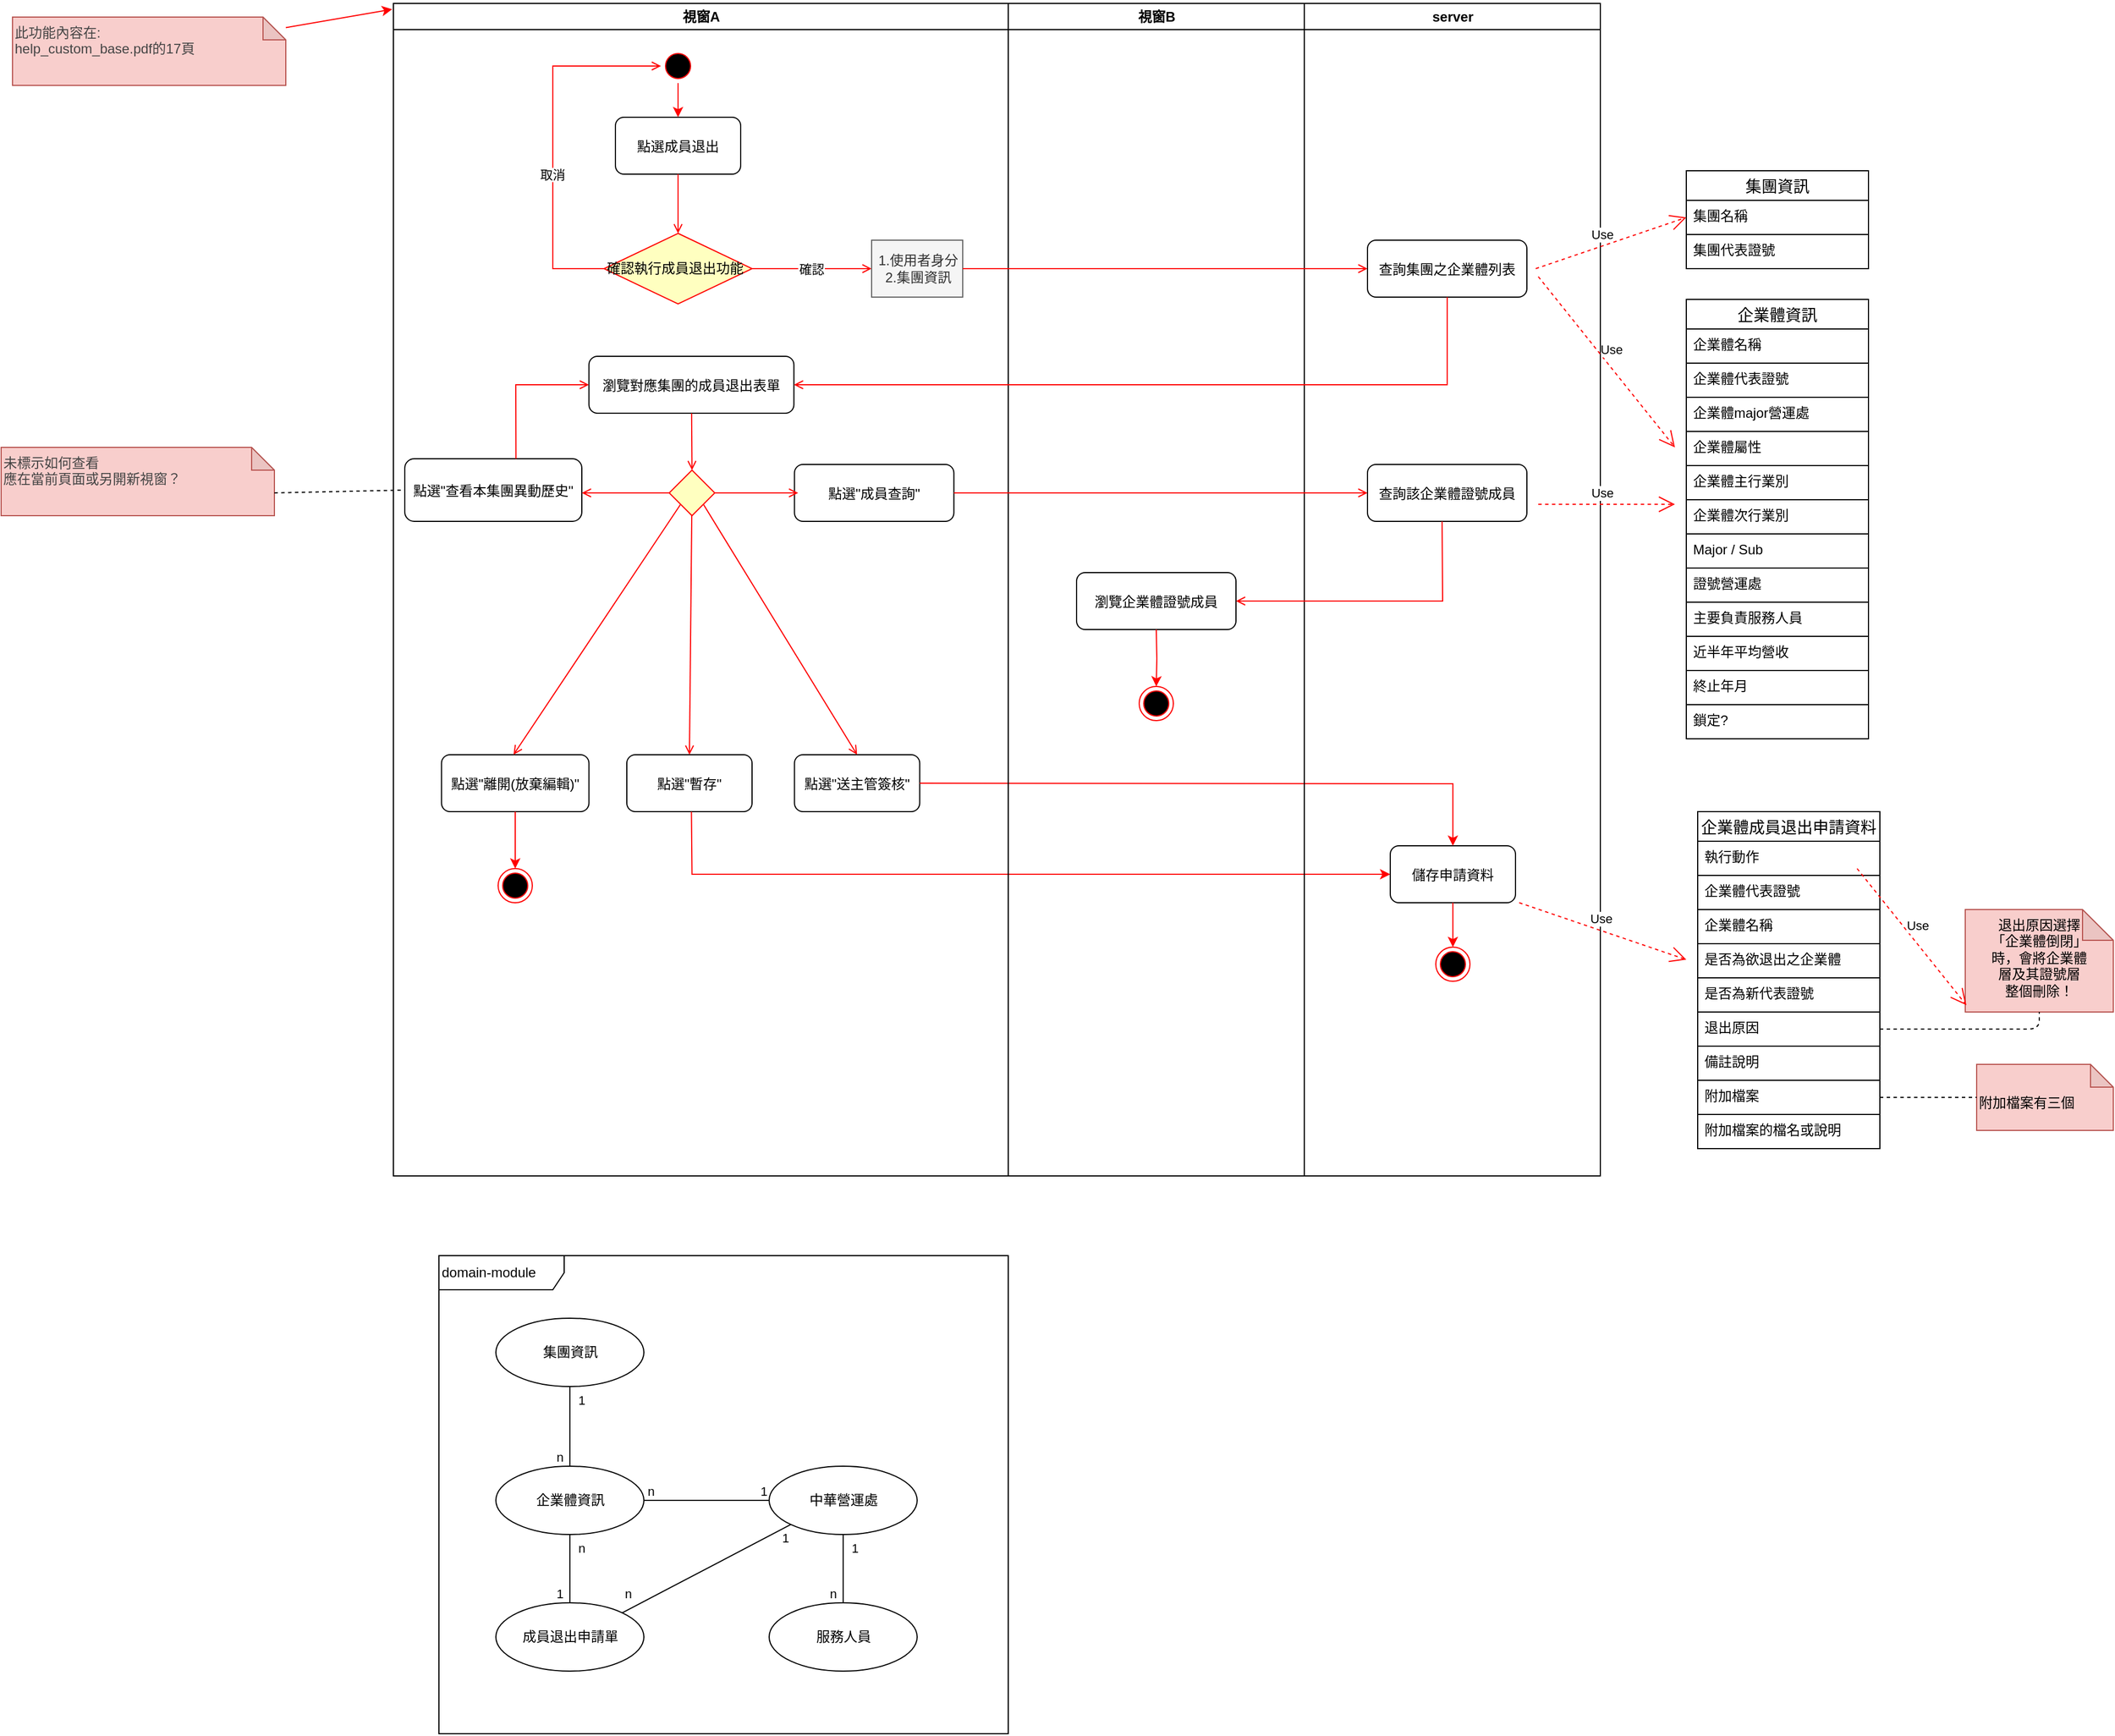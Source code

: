 <mxfile version="14.4.2" type="github">
  <diagram name="企業體合併" id="e7e014a7-5840-1c2e-5031-d8a46d1fe8dd">
    <mxGraphModel dx="1483" dy="703" grid="1" gridSize="10" guides="1" tooltips="1" connect="1" arrows="1" fold="1" page="1" pageScale="1" pageWidth="1169" pageHeight="826" background="#ffffff" math="0" shadow="0">
      <root>
        <mxCell id="0" />
        <mxCell id="1" parent="0" />
        <mxCell id="al9OcXqiklJtlpv-rNFx-41" value="視窗A" style="swimlane;whiteSpace=wrap" vertex="1" parent="1">
          <mxGeometry x="554.5" y="180" width="540" height="1030" as="geometry" />
        </mxCell>
        <mxCell id="al9OcXqiklJtlpv-rNFx-42" value="" style="ellipse;shape=startState;fillColor=#000000;strokeColor=#ff0000;" vertex="1" parent="al9OcXqiklJtlpv-rNFx-41">
          <mxGeometry x="235" y="40" width="30" height="30" as="geometry" />
        </mxCell>
        <mxCell id="al9OcXqiklJtlpv-rNFx-43" value="點選成員退出" style="rounded=1;" vertex="1" parent="al9OcXqiklJtlpv-rNFx-41">
          <mxGeometry x="195" y="100" width="110" height="50" as="geometry" />
        </mxCell>
        <mxCell id="al9OcXqiklJtlpv-rNFx-45" value="" style="endArrow=open;strokeColor=#FF0000;endFill=1;rounded=0;entryX=0.5;entryY=0;entryDx=0;entryDy=0;" edge="1" parent="al9OcXqiklJtlpv-rNFx-41" source="al9OcXqiklJtlpv-rNFx-43" target="al9OcXqiklJtlpv-rNFx-230">
          <mxGeometry relative="1" as="geometry">
            <mxPoint x="220" y="208" as="targetPoint" />
            <Array as="points" />
          </mxGeometry>
        </mxCell>
        <mxCell id="al9OcXqiklJtlpv-rNFx-50" style="edgeStyle=none;rounded=0;orthogonalLoop=1;jettySize=auto;html=1;exitX=0.5;exitY=1;exitDx=0;exitDy=0;entryX=0.5;entryY=0;entryDx=0;entryDy=0;endArrow=classic;endFill=1;strokeColor=#FF0000;" edge="1" parent="al9OcXqiklJtlpv-rNFx-41" source="al9OcXqiklJtlpv-rNFx-42" target="al9OcXqiklJtlpv-rNFx-43">
          <mxGeometry relative="1" as="geometry">
            <mxPoint x="250" y="172" as="sourcePoint" />
          </mxGeometry>
        </mxCell>
        <mxCell id="al9OcXqiklJtlpv-rNFx-161" value="" style="rhombus;whiteSpace=wrap;html=1;fillColor=#ffffc0;strokeColor=#ff0000;rounded=0;align=left;" vertex="1" parent="al9OcXqiklJtlpv-rNFx-41">
          <mxGeometry x="242.25" y="410" width="40" height="40" as="geometry" />
        </mxCell>
        <mxCell id="al9OcXqiklJtlpv-rNFx-164" value="點選&quot;查看本集團異動歷史&quot;" style="rounded=1;" vertex="1" parent="al9OcXqiklJtlpv-rNFx-41">
          <mxGeometry x="10" y="400" width="155.5" height="55" as="geometry" />
        </mxCell>
        <mxCell id="al9OcXqiklJtlpv-rNFx-165" value="確認" style="endArrow=open;strokeColor=#FF0000;endFill=1;rounded=0;exitX=1;exitY=0.5;exitDx=0;exitDy=0;" edge="1" parent="al9OcXqiklJtlpv-rNFx-41" source="al9OcXqiklJtlpv-rNFx-230">
          <mxGeometry relative="1" as="geometry">
            <mxPoint x="320" y="233" as="sourcePoint" />
            <mxPoint x="420" y="233" as="targetPoint" />
            <Array as="points" />
          </mxGeometry>
        </mxCell>
        <mxCell id="al9OcXqiklJtlpv-rNFx-166" value="1.使用者身分&lt;br&gt;2.集團資訊" style="html=1;rounded=0;align=center;fillColor=#f5f5f5;strokeColor=#666666;fontColor=#333333;" vertex="1" parent="al9OcXqiklJtlpv-rNFx-41">
          <mxGeometry x="420" y="208" width="80" height="50" as="geometry" />
        </mxCell>
        <mxCell id="al9OcXqiklJtlpv-rNFx-170" value="瀏覽對應集團的成員退出表單" style="rounded=1;" vertex="1" parent="al9OcXqiklJtlpv-rNFx-41">
          <mxGeometry x="171.75" y="310" width="180" height="50" as="geometry" />
        </mxCell>
        <mxCell id="al9OcXqiklJtlpv-rNFx-173" value="" style="endArrow=open;strokeColor=#FF0000;endFill=1;rounded=0;entryX=0.5;entryY=0;entryDx=0;entryDy=0;" edge="1" parent="al9OcXqiklJtlpv-rNFx-41" source="al9OcXqiklJtlpv-rNFx-170" target="al9OcXqiklJtlpv-rNFx-161">
          <mxGeometry relative="1" as="geometry">
            <mxPoint x="270.5" y="350" as="sourcePoint" />
            <mxPoint x="350" y="360" as="targetPoint" />
            <Array as="points" />
          </mxGeometry>
        </mxCell>
        <mxCell id="al9OcXqiklJtlpv-rNFx-187" value="" style="endArrow=open;strokeColor=#FF0000;endFill=1;rounded=0;exitX=0;exitY=0.5;exitDx=0;exitDy=0;" edge="1" parent="al9OcXqiklJtlpv-rNFx-41" source="al9OcXqiklJtlpv-rNFx-161">
          <mxGeometry relative="1" as="geometry">
            <mxPoint x="290" y="520" as="sourcePoint" />
            <mxPoint x="165.5" y="430" as="targetPoint" />
            <Array as="points" />
          </mxGeometry>
        </mxCell>
        <mxCell id="al9OcXqiklJtlpv-rNFx-190" value="" style="endArrow=open;strokeColor=#FF0000;endFill=1;rounded=0;exitX=0.628;exitY=0;exitDx=0;exitDy=0;entryX=0;entryY=0.5;entryDx=0;entryDy=0;exitPerimeter=0;" edge="1" parent="al9OcXqiklJtlpv-rNFx-41" source="al9OcXqiklJtlpv-rNFx-164" target="al9OcXqiklJtlpv-rNFx-170">
          <mxGeometry relative="1" as="geometry">
            <mxPoint x="80" y="530" as="sourcePoint" />
            <mxPoint x="90" y="310" as="targetPoint" />
            <Array as="points">
              <mxPoint x="107.5" y="335" />
            </Array>
          </mxGeometry>
        </mxCell>
        <mxCell id="al9OcXqiklJtlpv-rNFx-204" value="點選&quot;離開(放棄編輯)&quot;" style="rounded=1;" vertex="1" parent="al9OcXqiklJtlpv-rNFx-41">
          <mxGeometry x="42.25" y="660" width="129.5" height="50" as="geometry" />
        </mxCell>
        <mxCell id="al9OcXqiklJtlpv-rNFx-205" value="點選&quot;送主管簽核&quot;" style="rounded=1;" vertex="1" parent="al9OcXqiklJtlpv-rNFx-41">
          <mxGeometry x="352.25" y="660" width="110" height="50" as="geometry" />
        </mxCell>
        <mxCell id="al9OcXqiklJtlpv-rNFx-206" value="點選&quot;暫存&quot;" style="rounded=1;" vertex="1" parent="al9OcXqiklJtlpv-rNFx-41">
          <mxGeometry x="205" y="660" width="110" height="50" as="geometry" />
        </mxCell>
        <mxCell id="al9OcXqiklJtlpv-rNFx-207" value="" style="ellipse;html=1;shape=endState;fillColor=#000000;strokeColor=#ff0000;align=center;" vertex="1" parent="al9OcXqiklJtlpv-rNFx-41">
          <mxGeometry x="92" y="760" width="30" height="30" as="geometry" />
        </mxCell>
        <mxCell id="al9OcXqiklJtlpv-rNFx-208" style="edgeStyle=orthogonalEdgeStyle;rounded=0;orthogonalLoop=1;jettySize=auto;html=1;exitX=0.5;exitY=1;exitDx=0;exitDy=0;endArrow=classic;endFill=1;strokeColor=#FF0000;" edge="1" parent="al9OcXqiklJtlpv-rNFx-41" source="al9OcXqiklJtlpv-rNFx-204" target="al9OcXqiklJtlpv-rNFx-207">
          <mxGeometry relative="1" as="geometry" />
        </mxCell>
        <mxCell id="al9OcXqiklJtlpv-rNFx-210" value="儲存申請資料" style="rounded=1;" vertex="1" parent="al9OcXqiklJtlpv-rNFx-41">
          <mxGeometry x="875.5" y="740" width="110" height="50" as="geometry" />
        </mxCell>
        <mxCell id="al9OcXqiklJtlpv-rNFx-211" value="" style="ellipse;html=1;shape=endState;fillColor=#000000;strokeColor=#ff0000;align=center;" vertex="1" parent="al9OcXqiklJtlpv-rNFx-41">
          <mxGeometry x="915.5" y="829" width="30" height="30" as="geometry" />
        </mxCell>
        <mxCell id="al9OcXqiklJtlpv-rNFx-209" style="edgeStyle=none;rounded=0;orthogonalLoop=1;jettySize=auto;html=1;exitX=0.5;exitY=1;exitDx=0;exitDy=0;endArrow=classic;endFill=1;strokeColor=#FF0000;" edge="1" parent="al9OcXqiklJtlpv-rNFx-41" source="al9OcXqiklJtlpv-rNFx-210" target="al9OcXqiklJtlpv-rNFx-211">
          <mxGeometry relative="1" as="geometry" />
        </mxCell>
        <mxCell id="al9OcXqiklJtlpv-rNFx-217" style="edgeStyle=none;rounded=0;orthogonalLoop=1;jettySize=auto;html=1;exitX=0.5;exitY=1;exitDx=0;exitDy=0;endArrow=classic;endFill=1;strokeColor=#FF0000;entryX=0;entryY=0.5;entryDx=0;entryDy=0;" edge="1" parent="al9OcXqiklJtlpv-rNFx-41" target="al9OcXqiklJtlpv-rNFx-210">
          <mxGeometry relative="1" as="geometry">
            <mxPoint x="261.75" y="710" as="sourcePoint" />
            <mxPoint x="262.25" y="900" as="targetPoint" />
            <Array as="points">
              <mxPoint x="262.25" y="765" />
            </Array>
          </mxGeometry>
        </mxCell>
        <mxCell id="al9OcXqiklJtlpv-rNFx-229" style="edgeStyle=orthogonalEdgeStyle;rounded=0;orthogonalLoop=1;jettySize=auto;html=1;exitX=1;exitY=0.5;exitDx=0;exitDy=0;entryX=0.5;entryY=0;entryDx=0;entryDy=0;endArrow=classic;endFill=1;strokeColor=#FF0000;" edge="1" parent="al9OcXqiklJtlpv-rNFx-41" target="al9OcXqiklJtlpv-rNFx-210">
          <mxGeometry relative="1" as="geometry">
            <mxPoint x="462.25" y="685" as="sourcePoint" />
            <mxPoint x="691.75" y="710" as="targetPoint" />
          </mxGeometry>
        </mxCell>
        <mxCell id="al9OcXqiklJtlpv-rNFx-230" value="確認執行成員退出功能" style="rhombus;whiteSpace=wrap;html=1;fillColor=#ffffc0;strokeColor=#ff0000;rounded=0;align=left;" vertex="1" parent="al9OcXqiklJtlpv-rNFx-41">
          <mxGeometry x="185" y="202" width="130" height="62" as="geometry" />
        </mxCell>
        <mxCell id="al9OcXqiklJtlpv-rNFx-231" value="取消" style="endArrow=open;strokeColor=#FF0000;endFill=1;rounded=0;exitX=0;exitY=0.5;exitDx=0;exitDy=0;entryX=0;entryY=0.5;entryDx=0;entryDy=0;" edge="1" parent="al9OcXqiklJtlpv-rNFx-41" source="al9OcXqiklJtlpv-rNFx-230" target="al9OcXqiklJtlpv-rNFx-42">
          <mxGeometry x="-0.195" relative="1" as="geometry">
            <mxPoint x="140" y="233" as="sourcePoint" />
            <mxPoint x="140" y="110" as="targetPoint" />
            <Array as="points">
              <mxPoint x="140" y="233" />
              <mxPoint x="140" y="55" />
            </Array>
            <mxPoint as="offset" />
          </mxGeometry>
        </mxCell>
        <mxCell id="al9OcXqiklJtlpv-rNFx-188" value="點選&quot;成員查詢&quot;" style="rounded=1;" vertex="1" parent="al9OcXqiklJtlpv-rNFx-41">
          <mxGeometry x="352.25" y="405" width="140" height="50" as="geometry" />
        </mxCell>
        <mxCell id="al9OcXqiklJtlpv-rNFx-189" value="" style="endArrow=open;strokeColor=#FF0000;endFill=1;rounded=0;exitX=1;exitY=0.5;exitDx=0;exitDy=0;" edge="1" parent="al9OcXqiklJtlpv-rNFx-41" source="al9OcXqiklJtlpv-rNFx-161">
          <mxGeometry relative="1" as="geometry">
            <mxPoint x="260" y="440" as="sourcePoint" />
            <mxPoint x="355.5" y="430" as="targetPoint" />
            <Array as="points" />
          </mxGeometry>
        </mxCell>
        <mxCell id="al9OcXqiklJtlpv-rNFx-273" value="" style="endArrow=open;strokeColor=#FF0000;endFill=1;rounded=0;entryX=0.5;entryY=0;entryDx=0;entryDy=0;" edge="1" parent="al9OcXqiklJtlpv-rNFx-41" source="al9OcXqiklJtlpv-rNFx-161" target="al9OcXqiklJtlpv-rNFx-206">
          <mxGeometry relative="1" as="geometry">
            <mxPoint x="260.5" y="450" as="sourcePoint" />
            <mxPoint x="256.79" y="590" as="targetPoint" />
            <Array as="points" />
          </mxGeometry>
        </mxCell>
        <mxCell id="al9OcXqiklJtlpv-rNFx-276" value="" style="endArrow=open;strokeColor=#FF0000;endFill=1;rounded=0;exitX=1;exitY=1;exitDx=0;exitDy=0;entryX=0.5;entryY=0;entryDx=0;entryDy=0;" edge="1" parent="al9OcXqiklJtlpv-rNFx-41" source="al9OcXqiklJtlpv-rNFx-161" target="al9OcXqiklJtlpv-rNFx-205">
          <mxGeometry relative="1" as="geometry">
            <mxPoint x="262.25" y="450.0" as="sourcePoint" />
            <mxPoint x="115.5" y="670.0" as="targetPoint" />
            <Array as="points" />
          </mxGeometry>
        </mxCell>
        <mxCell id="al9OcXqiklJtlpv-rNFx-76" value="視窗B" style="swimlane;whiteSpace=wrap" vertex="1" parent="1">
          <mxGeometry x="1094.5" y="180" width="260" height="1030" as="geometry">
            <mxRectangle x="1094.5" y="180" width="70" height="23" as="alternateBounds" />
          </mxGeometry>
        </mxCell>
        <mxCell id="al9OcXqiklJtlpv-rNFx-261" value="瀏覽企業體證號成員" style="rounded=1;" vertex="1" parent="al9OcXqiklJtlpv-rNFx-76">
          <mxGeometry x="60" y="500" width="140" height="50" as="geometry" />
        </mxCell>
        <mxCell id="al9OcXqiklJtlpv-rNFx-271" value="" style="ellipse;html=1;shape=endState;fillColor=#000000;strokeColor=#ff0000;align=center;" vertex="1" parent="al9OcXqiklJtlpv-rNFx-76">
          <mxGeometry x="115" y="600" width="30" height="30" as="geometry" />
        </mxCell>
        <mxCell id="al9OcXqiklJtlpv-rNFx-272" style="edgeStyle=orthogonalEdgeStyle;rounded=0;orthogonalLoop=1;jettySize=auto;html=1;exitX=0.5;exitY=1;exitDx=0;exitDy=0;endArrow=classic;endFill=1;strokeColor=#FF0000;" edge="1" parent="al9OcXqiklJtlpv-rNFx-76" target="al9OcXqiklJtlpv-rNFx-271">
          <mxGeometry relative="1" as="geometry">
            <mxPoint x="130.0" y="550.0" as="sourcePoint" />
          </mxGeometry>
        </mxCell>
        <mxCell id="al9OcXqiklJtlpv-rNFx-126" value="&lt;font&gt;附加檔案有三個&lt;br&gt;&lt;/font&gt;&lt;div&gt;&lt;br&gt;&lt;/div&gt;" style="shape=note;whiteSpace=wrap;html=1;backgroundOutline=1;darkOpacity=0.05;rounded=1;size=20;fillColor=#f8cecc;strokeColor=#b85450;align=left;verticalAlign=bottom;" vertex="1" parent="1">
          <mxGeometry x="1945" y="1112" width="120" height="58" as="geometry" />
        </mxCell>
        <mxCell id="al9OcXqiklJtlpv-rNFx-130" value="domain-module" style="shape=umlFrame;whiteSpace=wrap;html=1;strokeColor=#000000;fillColor=none;gradientColor=none;align=left;width=110;height=30;" vertex="1" parent="1">
          <mxGeometry x="594.5" y="1280" width="500" height="420" as="geometry" />
        </mxCell>
        <mxCell id="al9OcXqiklJtlpv-rNFx-131" value="集團資訊" style="ellipse;whiteSpace=wrap;html=1;align=center;strokeColor=#000000;fillColor=none;gradientColor=none;" vertex="1" parent="1">
          <mxGeometry x="644.5" y="1335" width="130" height="60" as="geometry" />
        </mxCell>
        <mxCell id="al9OcXqiklJtlpv-rNFx-132" value="企業體資訊" style="ellipse;whiteSpace=wrap;html=1;align=center;strokeColor=#000000;fillColor=none;gradientColor=none;" vertex="1" parent="1">
          <mxGeometry x="644.5" y="1465" width="130" height="60" as="geometry" />
        </mxCell>
        <mxCell id="al9OcXqiklJtlpv-rNFx-133" value="中華營運處" style="ellipse;whiteSpace=wrap;html=1;align=center;strokeColor=#000000;fillColor=none;gradientColor=none;" vertex="1" parent="1">
          <mxGeometry x="884.5" y="1465" width="130" height="60" as="geometry" />
        </mxCell>
        <mxCell id="al9OcXqiklJtlpv-rNFx-134" value="" style="endArrow=none;html=1;edgeStyle=orthogonalEdgeStyle;exitX=0.5;exitY=1;exitDx=0;exitDy=0;entryX=0.5;entryY=0;entryDx=0;entryDy=0;" edge="1" parent="1" source="al9OcXqiklJtlpv-rNFx-131" target="al9OcXqiklJtlpv-rNFx-132">
          <mxGeometry relative="1" as="geometry">
            <mxPoint x="1084.5" y="1375" as="sourcePoint" />
            <mxPoint x="1244.5" y="1375" as="targetPoint" />
          </mxGeometry>
        </mxCell>
        <mxCell id="al9OcXqiklJtlpv-rNFx-135" value="1" style="edgeLabel;resizable=0;html=1;align=left;verticalAlign=bottom;" connectable="0" vertex="1" parent="al9OcXqiklJtlpv-rNFx-134">
          <mxGeometry x="-1" relative="1" as="geometry">
            <mxPoint x="5" y="20" as="offset" />
          </mxGeometry>
        </mxCell>
        <mxCell id="al9OcXqiklJtlpv-rNFx-136" value="n" style="edgeLabel;resizable=0;html=1;align=right;verticalAlign=bottom;" connectable="0" vertex="1" parent="al9OcXqiklJtlpv-rNFx-134">
          <mxGeometry x="1" relative="1" as="geometry">
            <mxPoint x="-5" as="offset" />
          </mxGeometry>
        </mxCell>
        <mxCell id="al9OcXqiklJtlpv-rNFx-137" value="" style="endArrow=none;html=1;edgeStyle=orthogonalEdgeStyle;entryX=1;entryY=0.5;entryDx=0;entryDy=0;" edge="1" parent="1" source="al9OcXqiklJtlpv-rNFx-133" target="al9OcXqiklJtlpv-rNFx-132">
          <mxGeometry relative="1" as="geometry">
            <mxPoint x="719.5" y="1405" as="sourcePoint" />
            <mxPoint x="719.5" y="1475" as="targetPoint" />
          </mxGeometry>
        </mxCell>
        <mxCell id="al9OcXqiklJtlpv-rNFx-138" value="1" style="edgeLabel;resizable=0;html=1;align=left;verticalAlign=bottom;" connectable="0" vertex="1" parent="al9OcXqiklJtlpv-rNFx-137">
          <mxGeometry x="-1" relative="1" as="geometry">
            <mxPoint x="-10" as="offset" />
          </mxGeometry>
        </mxCell>
        <mxCell id="al9OcXqiklJtlpv-rNFx-139" value="n" style="edgeLabel;resizable=0;html=1;align=right;verticalAlign=bottom;" connectable="0" vertex="1" parent="al9OcXqiklJtlpv-rNFx-137">
          <mxGeometry x="1" relative="1" as="geometry">
            <mxPoint x="10" as="offset" />
          </mxGeometry>
        </mxCell>
        <mxCell id="al9OcXqiklJtlpv-rNFx-140" value="服務人員" style="ellipse;whiteSpace=wrap;html=1;align=center;strokeColor=#000000;fillColor=none;gradientColor=none;" vertex="1" parent="1">
          <mxGeometry x="884.5" y="1585" width="130" height="60" as="geometry" />
        </mxCell>
        <mxCell id="al9OcXqiklJtlpv-rNFx-141" value="" style="endArrow=none;html=1;edgeStyle=orthogonalEdgeStyle;exitX=0.5;exitY=1;exitDx=0;exitDy=0;entryX=0.5;entryY=0;entryDx=0;entryDy=0;" edge="1" parent="1" source="al9OcXqiklJtlpv-rNFx-133" target="al9OcXqiklJtlpv-rNFx-140">
          <mxGeometry relative="1" as="geometry">
            <mxPoint x="719.5" y="1405" as="sourcePoint" />
            <mxPoint x="719.5" y="1475" as="targetPoint" />
          </mxGeometry>
        </mxCell>
        <mxCell id="al9OcXqiklJtlpv-rNFx-142" value="1" style="edgeLabel;resizable=0;html=1;align=left;verticalAlign=bottom;" connectable="0" vertex="1" parent="al9OcXqiklJtlpv-rNFx-141">
          <mxGeometry x="-1" relative="1" as="geometry">
            <mxPoint x="5" y="20" as="offset" />
          </mxGeometry>
        </mxCell>
        <mxCell id="al9OcXqiklJtlpv-rNFx-143" value="n" style="edgeLabel;resizable=0;html=1;align=right;verticalAlign=bottom;" connectable="0" vertex="1" parent="al9OcXqiklJtlpv-rNFx-141">
          <mxGeometry x="1" relative="1" as="geometry">
            <mxPoint x="-5" as="offset" />
          </mxGeometry>
        </mxCell>
        <mxCell id="al9OcXqiklJtlpv-rNFx-144" value="成員退出申請單" style="ellipse;whiteSpace=wrap;html=1;align=center;strokeColor=#000000;fillColor=none;gradientColor=none;" vertex="1" parent="1">
          <mxGeometry x="644.5" y="1585" width="130" height="60" as="geometry" />
        </mxCell>
        <mxCell id="al9OcXqiklJtlpv-rNFx-145" value="" style="endArrow=none;html=1;edgeStyle=orthogonalEdgeStyle;entryX=0.5;entryY=0;entryDx=0;entryDy=0;exitX=0.5;exitY=1;exitDx=0;exitDy=0;" edge="1" parent="1" source="al9OcXqiklJtlpv-rNFx-132" target="al9OcXqiklJtlpv-rNFx-144">
          <mxGeometry relative="1" as="geometry">
            <mxPoint x="709.5" y="1525" as="sourcePoint" />
            <mxPoint x="719.5" y="1475" as="targetPoint" />
          </mxGeometry>
        </mxCell>
        <mxCell id="al9OcXqiklJtlpv-rNFx-146" value="n" style="edgeLabel;resizable=0;html=1;align=left;verticalAlign=bottom;" connectable="0" vertex="1" parent="al9OcXqiklJtlpv-rNFx-145">
          <mxGeometry x="-1" relative="1" as="geometry">
            <mxPoint x="5" y="20" as="offset" />
          </mxGeometry>
        </mxCell>
        <mxCell id="al9OcXqiklJtlpv-rNFx-147" value="1" style="edgeLabel;resizable=0;html=1;align=right;verticalAlign=bottom;" connectable="0" vertex="1" parent="al9OcXqiklJtlpv-rNFx-145">
          <mxGeometry x="1" relative="1" as="geometry">
            <mxPoint x="-5" as="offset" />
          </mxGeometry>
        </mxCell>
        <mxCell id="al9OcXqiklJtlpv-rNFx-148" value="" style="endArrow=none;html=1;entryX=1;entryY=0;entryDx=0;entryDy=0;exitX=0;exitY=1;exitDx=0;exitDy=0;" edge="1" parent="1" source="al9OcXqiklJtlpv-rNFx-133" target="al9OcXqiklJtlpv-rNFx-144">
          <mxGeometry relative="1" as="geometry">
            <mxPoint x="719.5" y="1535" as="sourcePoint" />
            <mxPoint x="719.5" y="1595" as="targetPoint" />
          </mxGeometry>
        </mxCell>
        <mxCell id="al9OcXqiklJtlpv-rNFx-149" value="1" style="edgeLabel;resizable=0;html=1;align=left;verticalAlign=bottom;" connectable="0" vertex="1" parent="al9OcXqiklJtlpv-rNFx-148">
          <mxGeometry x="-1" relative="1" as="geometry">
            <mxPoint x="-9.04" y="20" as="offset" />
          </mxGeometry>
        </mxCell>
        <mxCell id="al9OcXqiklJtlpv-rNFx-150" value="n" style="edgeLabel;resizable=0;html=1;align=right;verticalAlign=bottom;" connectable="0" vertex="1" parent="al9OcXqiklJtlpv-rNFx-148">
          <mxGeometry x="1" relative="1" as="geometry">
            <mxPoint x="8.89" y="-8.71" as="offset" />
          </mxGeometry>
        </mxCell>
        <mxCell id="al9OcXqiklJtlpv-rNFx-153" value="&lt;font&gt;&lt;div&gt;&lt;span&gt;退出原因選擇&lt;/span&gt;&lt;/div&gt;&lt;div&gt;「企業體倒閉」&lt;/div&gt;&lt;div&gt;時，會將企業體&lt;/div&gt;&lt;div&gt;層及其證號層&lt;/div&gt;&lt;div&gt;整個刪除！&lt;/div&gt;&lt;/font&gt;" style="shape=note;whiteSpace=wrap;html=1;backgroundOutline=1;darkOpacity=0.05;rounded=1;size=27;fillColor=#f8cecc;strokeColor=#b85450;align=center;verticalAlign=top;horizontal=1;" vertex="1" parent="1">
          <mxGeometry x="1935" y="976" width="130" height="90" as="geometry" />
        </mxCell>
        <mxCell id="al9OcXqiklJtlpv-rNFx-157" style="rounded=0;orthogonalLoop=1;jettySize=auto;html=1;entryX=-0.002;entryY=0.005;entryDx=0;entryDy=0;entryPerimeter=0;strokeColor=#FF0000;" edge="1" parent="1" source="al9OcXqiklJtlpv-rNFx-158" target="al9OcXqiklJtlpv-rNFx-41">
          <mxGeometry relative="1" as="geometry" />
        </mxCell>
        <mxCell id="al9OcXqiklJtlpv-rNFx-158" value="&lt;font style=&quot;font-size: 12px&quot;&gt;&lt;span style=&quot;color: rgb(68 , 68 , 68)&quot;&gt;此功能內容在:&lt;br&gt;help_custom_base.pdf的17頁&lt;br&gt;&lt;/span&gt;&lt;/font&gt;" style="shape=note;whiteSpace=wrap;html=1;backgroundOutline=1;darkOpacity=0.05;rounded=1;size=20;fillColor=#f8cecc;strokeColor=#b85450;align=left;verticalAlign=top;" vertex="1" parent="1">
          <mxGeometry x="220" y="192" width="240" height="60" as="geometry" />
        </mxCell>
        <mxCell id="al9OcXqiklJtlpv-rNFx-233" value="企業體成員退出申請資料" style="swimlane;fontStyle=0;childLayout=stackLayout;horizontal=1;startSize=26;horizontalStack=0;resizeParent=1;resizeParentMax=0;resizeLast=0;collapsible=1;marginBottom=0;align=center;fontSize=14;" vertex="1" parent="1">
          <mxGeometry x="1700" y="890" width="160" height="296" as="geometry">
            <mxRectangle x="1250" y="1624" width="160" height="26" as="alternateBounds" />
          </mxGeometry>
        </mxCell>
        <mxCell id="al9OcXqiklJtlpv-rNFx-234" value="執行動作" style="text;spacingLeft=4;spacingRight=4;overflow=hidden;rotatable=0;points=[[0,0.5],[1,0.5]];portConstraint=eastwest;fontSize=12;strokeColor=#000000;" vertex="1" parent="al9OcXqiklJtlpv-rNFx-233">
          <mxGeometry y="26" width="160" height="30" as="geometry" />
        </mxCell>
        <mxCell id="al9OcXqiklJtlpv-rNFx-235" value="企業體代表證號" style="text;spacingLeft=4;spacingRight=4;overflow=hidden;rotatable=0;points=[[0,0.5],[1,0.5]];portConstraint=eastwest;fontSize=12;strokeColor=#000000;" vertex="1" parent="al9OcXqiklJtlpv-rNFx-233">
          <mxGeometry y="56" width="160" height="30" as="geometry" />
        </mxCell>
        <mxCell id="al9OcXqiklJtlpv-rNFx-236" value="企業體名稱" style="text;fillColor=none;spacingLeft=4;spacingRight=4;overflow=hidden;rotatable=0;points=[[0,0.5],[1,0.5]];portConstraint=eastwest;fontSize=12;strokeColor=#000000;" vertex="1" parent="al9OcXqiklJtlpv-rNFx-233">
          <mxGeometry y="86" width="160" height="30" as="geometry" />
        </mxCell>
        <mxCell id="al9OcXqiklJtlpv-rNFx-237" value="是否為欲退出之企業體" style="text;spacingLeft=4;spacingRight=4;overflow=hidden;rotatable=0;points=[[0,0.5],[1,0.5]];portConstraint=eastwest;fontSize=12;strokeColor=#000000;" vertex="1" parent="al9OcXqiklJtlpv-rNFx-233">
          <mxGeometry y="116" width="160" height="30" as="geometry" />
        </mxCell>
        <mxCell id="al9OcXqiklJtlpv-rNFx-238" value="是否為新代表證號" style="text;fillColor=none;spacingLeft=4;spacingRight=4;overflow=hidden;rotatable=0;points=[[0,0.5],[1,0.5]];portConstraint=eastwest;fontSize=12;strokeColor=#000000;" vertex="1" parent="al9OcXqiklJtlpv-rNFx-233">
          <mxGeometry y="146" width="160" height="30" as="geometry" />
        </mxCell>
        <mxCell id="al9OcXqiklJtlpv-rNFx-239" value="退出原因" style="text;fillColor=none;spacingLeft=4;spacingRight=4;overflow=hidden;rotatable=0;points=[[0,0.5],[1,0.5]];portConstraint=eastwest;fontSize=12;strokeColor=#000000;" vertex="1" parent="al9OcXqiklJtlpv-rNFx-233">
          <mxGeometry y="176" width="160" height="30" as="geometry" />
        </mxCell>
        <mxCell id="al9OcXqiklJtlpv-rNFx-245" value="備註說明" style="text;fillColor=none;spacingLeft=4;spacingRight=4;overflow=hidden;rotatable=0;points=[[0,0.5],[1,0.5]];portConstraint=eastwest;fontSize=12;strokeColor=#000000;" vertex="1" parent="al9OcXqiklJtlpv-rNFx-233">
          <mxGeometry y="206" width="160" height="30" as="geometry" />
        </mxCell>
        <mxCell id="al9OcXqiklJtlpv-rNFx-246" value="附加檔案" style="text;fillColor=none;spacingLeft=4;spacingRight=4;overflow=hidden;rotatable=0;points=[[0,0.5],[1,0.5]];portConstraint=eastwest;fontSize=12;strokeColor=#000000;" vertex="1" parent="al9OcXqiklJtlpv-rNFx-233">
          <mxGeometry y="236" width="160" height="30" as="geometry" />
        </mxCell>
        <mxCell id="al9OcXqiklJtlpv-rNFx-247" value="附加檔案的檔名或說明" style="text;fillColor=none;spacingLeft=4;spacingRight=4;overflow=hidden;rotatable=0;points=[[0,0.5],[1,0.5]];portConstraint=eastwest;fontSize=12;strokeColor=#000000;" vertex="1" parent="al9OcXqiklJtlpv-rNFx-233">
          <mxGeometry y="266" width="160" height="30" as="geometry" />
        </mxCell>
        <mxCell id="al9OcXqiklJtlpv-rNFx-256" value="server" style="swimlane;whiteSpace=wrap" vertex="1" parent="1">
          <mxGeometry x="1354.5" y="180" width="260" height="1030" as="geometry">
            <mxRectangle x="1094.5" y="180" width="70" height="23" as="alternateBounds" />
          </mxGeometry>
        </mxCell>
        <mxCell id="al9OcXqiklJtlpv-rNFx-260" value="Use" style="endArrow=open;endSize=12;dashed=1;html=1;strokeColor=#FF0000;" edge="1" parent="al9OcXqiklJtlpv-rNFx-256">
          <mxGeometry x="-0.066" y="10" width="160" relative="1" as="geometry">
            <mxPoint x="485.5" y="760" as="sourcePoint" />
            <mxPoint x="581.5" y="880" as="targetPoint" />
            <mxPoint as="offset" />
          </mxGeometry>
        </mxCell>
        <mxCell id="al9OcXqiklJtlpv-rNFx-168" value="查詢集團之企業體列表" style="rounded=1;" vertex="1" parent="al9OcXqiklJtlpv-rNFx-256">
          <mxGeometry x="55.5" y="208" width="140" height="50" as="geometry" />
        </mxCell>
        <mxCell id="al9OcXqiklJtlpv-rNFx-263" value="查詢該企業體證號成員" style="rounded=1;" vertex="1" parent="al9OcXqiklJtlpv-rNFx-256">
          <mxGeometry x="55.5" y="405" width="140" height="50" as="geometry" />
        </mxCell>
        <mxCell id="al9OcXqiklJtlpv-rNFx-264" value="" style="endArrow=open;strokeColor=#FF0000;endFill=1;rounded=0;entryX=1;entryY=0.5;entryDx=0;entryDy=0;" edge="1" parent="al9OcXqiklJtlpv-rNFx-256" target="al9OcXqiklJtlpv-rNFx-261">
          <mxGeometry relative="1" as="geometry">
            <mxPoint x="121" y="455" as="sourcePoint" />
            <mxPoint x="-484.5" y="519.5" as="targetPoint" />
            <Array as="points">
              <mxPoint x="121.5" y="525" />
            </Array>
          </mxGeometry>
        </mxCell>
        <mxCell id="al9OcXqiklJtlpv-rNFx-313" value="Use" style="endArrow=open;endSize=12;dashed=1;html=1;strokeColor=#FF0000;exitX=1;exitY=0.5;exitDx=0;exitDy=0;" edge="1" parent="al9OcXqiklJtlpv-rNFx-256">
          <mxGeometry x="-0.066" y="10" width="160" relative="1" as="geometry">
            <mxPoint x="205.5" y="440" as="sourcePoint" />
            <mxPoint x="325.5" y="440" as="targetPoint" />
            <mxPoint as="offset" />
          </mxGeometry>
        </mxCell>
        <mxCell id="al9OcXqiklJtlpv-rNFx-167" value="" style="endArrow=open;strokeColor=#FF0000;endFill=1;rounded=0;entryX=0;entryY=0.5;entryDx=0;entryDy=0;exitX=1;exitY=0.5;exitDx=0;exitDy=0;" edge="1" parent="1" source="al9OcXqiklJtlpv-rNFx-166" target="al9OcXqiklJtlpv-rNFx-168">
          <mxGeometry relative="1" as="geometry">
            <mxPoint x="1060" y="413" as="sourcePoint" />
            <mxPoint x="1150" y="412" as="targetPoint" />
            <Array as="points" />
          </mxGeometry>
        </mxCell>
        <mxCell id="al9OcXqiklJtlpv-rNFx-171" value="" style="endArrow=open;strokeColor=#FF0000;endFill=1;rounded=0;entryX=1;entryY=0.5;entryDx=0;entryDy=0;" edge="1" parent="1" source="al9OcXqiklJtlpv-rNFx-168" target="al9OcXqiklJtlpv-rNFx-170">
          <mxGeometry relative="1" as="geometry">
            <mxPoint x="1220" y="440" as="sourcePoint" />
            <mxPoint x="1320" y="450" as="targetPoint" />
            <Array as="points">
              <mxPoint x="1480" y="515" />
            </Array>
          </mxGeometry>
        </mxCell>
        <mxCell id="al9OcXqiklJtlpv-rNFx-262" value="" style="endArrow=open;strokeColor=#FF0000;endFill=1;rounded=0;" edge="1" parent="1" source="al9OcXqiklJtlpv-rNFx-188" target="al9OcXqiklJtlpv-rNFx-263">
          <mxGeometry relative="1" as="geometry">
            <mxPoint x="1054.5" y="609.41" as="sourcePoint" />
            <mxPoint x="1400" y="609" as="targetPoint" />
            <Array as="points" />
          </mxGeometry>
        </mxCell>
        <mxCell id="al9OcXqiklJtlpv-rNFx-267" value="&lt;font style=&quot;font-size: 12px&quot;&gt;&lt;span style=&quot;color: rgb(68 , 68 , 68)&quot;&gt;未標示如何查看&lt;br&gt;應在當前頁面或另開新視窗？&lt;br&gt;&lt;/span&gt;&lt;/font&gt;" style="shape=note;whiteSpace=wrap;html=1;backgroundOutline=1;darkOpacity=0.05;rounded=1;size=20;fillColor=#f8cecc;strokeColor=#b85450;align=left;verticalAlign=top;" vertex="1" parent="1">
          <mxGeometry x="210" y="570" width="240" height="60" as="geometry" />
        </mxCell>
        <mxCell id="al9OcXqiklJtlpv-rNFx-268" value="" style="endArrow=none;dashed=1;html=1;exitX=0;exitY=0;exitDx=240;exitDy=40;exitPerimeter=0;entryX=0;entryY=0.5;entryDx=0;entryDy=0;" edge="1" parent="1" source="al9OcXqiklJtlpv-rNFx-267" target="al9OcXqiklJtlpv-rNFx-164">
          <mxGeometry width="50" height="50" relative="1" as="geometry">
            <mxPoint x="530" y="640" as="sourcePoint" />
            <mxPoint x="580" y="590" as="targetPoint" />
          </mxGeometry>
        </mxCell>
        <mxCell id="al9OcXqiklJtlpv-rNFx-275" value="" style="endArrow=open;strokeColor=#FF0000;endFill=1;rounded=0;exitX=0;exitY=1;exitDx=0;exitDy=0;" edge="1" parent="1" source="al9OcXqiklJtlpv-rNFx-161">
          <mxGeometry relative="1" as="geometry">
            <mxPoint x="672.056" y="639.806" as="sourcePoint" />
            <mxPoint x="660" y="840" as="targetPoint" />
            <Array as="points" />
          </mxGeometry>
        </mxCell>
        <mxCell id="al9OcXqiklJtlpv-rNFx-278" value="" style="endArrow=none;dashed=1;html=1;entryX=0.5;entryY=1;entryDx=0;entryDy=0;entryPerimeter=0;exitX=1;exitY=0.5;exitDx=0;exitDy=0;" edge="1" parent="1">
          <mxGeometry width="50" height="50" relative="1" as="geometry">
            <mxPoint x="1860" y="1081" as="sourcePoint" />
            <mxPoint x="2000" y="1066" as="targetPoint" />
            <Array as="points">
              <mxPoint x="2000" y="1081" />
            </Array>
          </mxGeometry>
        </mxCell>
        <mxCell id="al9OcXqiklJtlpv-rNFx-279" value="" style="endArrow=none;dashed=1;html=1;entryX=0;entryY=0.5;entryDx=0;entryDy=0;entryPerimeter=0;exitX=1;exitY=0.5;exitDx=0;exitDy=0;" edge="1" parent="1" source="al9OcXqiklJtlpv-rNFx-246" target="al9OcXqiklJtlpv-rNFx-126">
          <mxGeometry width="50" height="50" relative="1" as="geometry">
            <mxPoint x="1870" y="1205" as="sourcePoint" />
            <mxPoint x="2010" y="1190" as="targetPoint" />
            <Array as="points" />
          </mxGeometry>
        </mxCell>
        <mxCell id="al9OcXqiklJtlpv-rNFx-283" value="集團資訊" style="swimlane;fontStyle=0;childLayout=stackLayout;horizontal=1;startSize=26;horizontalStack=0;resizeParent=1;resizeParentMax=0;resizeLast=0;collapsible=1;marginBottom=0;align=center;fontSize=14;" vertex="1" parent="1">
          <mxGeometry x="1690" y="327" width="160" height="86" as="geometry" />
        </mxCell>
        <mxCell id="al9OcXqiklJtlpv-rNFx-284" value="集團名稱" style="text;fillColor=none;spacingLeft=4;spacingRight=4;overflow=hidden;rotatable=0;points=[[0,0.5],[1,0.5]];portConstraint=eastwest;fontSize=12;strokeColor=#000000;" vertex="1" parent="al9OcXqiklJtlpv-rNFx-283">
          <mxGeometry y="26" width="160" height="30" as="geometry" />
        </mxCell>
        <mxCell id="al9OcXqiklJtlpv-rNFx-285" value="集團代表證號" style="text;fillColor=none;spacingLeft=4;spacingRight=4;overflow=hidden;rotatable=0;points=[[0,0.5],[1,0.5]];portConstraint=eastwest;fontSize=12;strokeColor=#000000;" vertex="1" parent="al9OcXqiklJtlpv-rNFx-283">
          <mxGeometry y="56" width="160" height="30" as="geometry" />
        </mxCell>
        <mxCell id="al9OcXqiklJtlpv-rNFx-286" value="Use" style="endArrow=open;endSize=12;dashed=1;html=1;strokeColor=#FF0000;exitX=1;exitY=0.5;exitDx=0;exitDy=0;entryX=0;entryY=0.5;entryDx=0;entryDy=0;" edge="1" parent="1" target="al9OcXqiklJtlpv-rNFx-284">
          <mxGeometry x="-0.066" y="10" width="160" relative="1" as="geometry">
            <mxPoint x="1557.75" y="413" as="sourcePoint" />
            <mxPoint x="1653.75" y="347" as="targetPoint" />
            <mxPoint as="offset" />
          </mxGeometry>
        </mxCell>
        <mxCell id="al9OcXqiklJtlpv-rNFx-299" value="企業體資訊" style="swimlane;fontStyle=0;childLayout=stackLayout;horizontal=1;startSize=26;horizontalStack=0;resizeParent=1;resizeParentMax=0;resizeLast=0;collapsible=1;marginBottom=0;align=center;fontSize=14;rounded=0;swimlaneFillColor=#ffffff;shadow=0;sketch=0;glass=0;labelBackgroundColor=none;labelBorderColor=none;" vertex="1" parent="1">
          <mxGeometry x="1690" y="440" width="160" height="386" as="geometry">
            <mxRectangle x="1830" y="110" width="100" height="26" as="alternateBounds" />
          </mxGeometry>
        </mxCell>
        <mxCell id="al9OcXqiklJtlpv-rNFx-300" value="企業體名稱" style="text;fillColor=none;spacingLeft=4;spacingRight=4;overflow=hidden;rotatable=0;points=[[0,0.5],[1,0.5]];portConstraint=eastwest;fontSize=12;strokeColor=#000000;" vertex="1" parent="al9OcXqiklJtlpv-rNFx-299">
          <mxGeometry y="26" width="160" height="30" as="geometry" />
        </mxCell>
        <mxCell id="al9OcXqiklJtlpv-rNFx-301" value="企業體代表證號" style="text;fillColor=none;spacingLeft=4;spacingRight=4;overflow=hidden;rotatable=0;points=[[0,0.5],[1,0.5]];portConstraint=eastwest;fontSize=12;strokeColor=#000000;" vertex="1" parent="al9OcXqiklJtlpv-rNFx-299">
          <mxGeometry y="56" width="160" height="30" as="geometry" />
        </mxCell>
        <mxCell id="al9OcXqiklJtlpv-rNFx-302" value="企業體major營運處" style="text;spacingLeft=4;spacingRight=4;overflow=hidden;rotatable=0;points=[[0,0.5],[1,0.5]];portConstraint=eastwest;fontSize=12;" vertex="1" parent="al9OcXqiklJtlpv-rNFx-299">
          <mxGeometry y="86" width="160" height="30" as="geometry" />
        </mxCell>
        <mxCell id="al9OcXqiklJtlpv-rNFx-303" value="企業體屬性" style="text;fillColor=none;spacingLeft=4;spacingRight=4;overflow=hidden;rotatable=0;points=[[0,0.5],[1,0.5]];portConstraint=eastwest;fontSize=12;strokeColor=#000000;" vertex="1" parent="al9OcXqiklJtlpv-rNFx-299">
          <mxGeometry y="116" width="160" height="30" as="geometry" />
        </mxCell>
        <mxCell id="al9OcXqiklJtlpv-rNFx-304" value="企業體主行業別" style="text;fillColor=none;spacingLeft=4;spacingRight=4;overflow=hidden;rotatable=0;points=[[0,0.5],[1,0.5]];portConstraint=eastwest;fontSize=12;strokeColor=#000000;" vertex="1" parent="al9OcXqiklJtlpv-rNFx-299">
          <mxGeometry y="146" width="160" height="30" as="geometry" />
        </mxCell>
        <mxCell id="al9OcXqiklJtlpv-rNFx-305" value="企業體次行業別" style="text;fillColor=none;spacingLeft=4;spacingRight=4;overflow=hidden;rotatable=0;points=[[0,0.5],[1,0.5]];portConstraint=eastwest;fontSize=12;strokeColor=#000000;" vertex="1" parent="al9OcXqiklJtlpv-rNFx-299">
          <mxGeometry y="176" width="160" height="30" as="geometry" />
        </mxCell>
        <mxCell id="al9OcXqiklJtlpv-rNFx-306" value="Major / Sub" style="text;spacingLeft=4;spacingRight=4;overflow=hidden;rotatable=0;points=[[0,0.5],[1,0.5]];portConstraint=eastwest;fontSize=12;" vertex="1" parent="al9OcXqiklJtlpv-rNFx-299">
          <mxGeometry y="206" width="160" height="30" as="geometry" />
        </mxCell>
        <mxCell id="al9OcXqiklJtlpv-rNFx-307" value="證號營運處" style="text;fillColor=none;spacingLeft=4;spacingRight=4;overflow=hidden;rotatable=0;points=[[0,0.5],[1,0.5]];portConstraint=eastwest;fontSize=12;strokeColor=#000000;" vertex="1" parent="al9OcXqiklJtlpv-rNFx-299">
          <mxGeometry y="236" width="160" height="30" as="geometry" />
        </mxCell>
        <mxCell id="al9OcXqiklJtlpv-rNFx-308" value="主要負責服務人員" style="text;spacingLeft=4;spacingRight=4;overflow=hidden;rotatable=0;points=[[0,0.5],[1,0.5]];portConstraint=eastwest;fontSize=12;" vertex="1" parent="al9OcXqiklJtlpv-rNFx-299">
          <mxGeometry y="266" width="160" height="30" as="geometry" />
        </mxCell>
        <mxCell id="al9OcXqiklJtlpv-rNFx-309" value="近半年平均營收" style="text;fillColor=none;spacingLeft=4;spacingRight=4;overflow=hidden;rotatable=0;points=[[0,0.5],[1,0.5]];portConstraint=eastwest;fontSize=12;strokeColor=#000000;" vertex="1" parent="al9OcXqiklJtlpv-rNFx-299">
          <mxGeometry y="296" width="160" height="30" as="geometry" />
        </mxCell>
        <mxCell id="al9OcXqiklJtlpv-rNFx-310" value="終止年月" style="text;spacingLeft=4;spacingRight=4;overflow=hidden;rotatable=0;points=[[0,0.5],[1,0.5]];portConstraint=eastwest;fontSize=12;" vertex="1" parent="al9OcXqiklJtlpv-rNFx-299">
          <mxGeometry y="326" width="160" height="30" as="geometry" />
        </mxCell>
        <mxCell id="al9OcXqiklJtlpv-rNFx-311" value="鎖定?" style="text;fillColor=none;spacingLeft=4;spacingRight=4;overflow=hidden;rotatable=0;points=[[0,0.5],[1,0.5]];portConstraint=eastwest;fontSize=12;strokeColor=#000000;" vertex="1" parent="al9OcXqiklJtlpv-rNFx-299">
          <mxGeometry y="356" width="160" height="30" as="geometry" />
        </mxCell>
        <mxCell id="al9OcXqiklJtlpv-rNFx-312" value="Use" style="endArrow=open;endSize=12;dashed=1;html=1;strokeColor=#FF0000;" edge="1" parent="1">
          <mxGeometry x="-0.066" y="10" width="160" relative="1" as="geometry">
            <mxPoint x="1560" y="420" as="sourcePoint" />
            <mxPoint x="1680" y="570" as="targetPoint" />
            <mxPoint as="offset" />
          </mxGeometry>
        </mxCell>
        <mxCell id="al9OcXqiklJtlpv-rNFx-252" value="Use" style="endArrow=open;endSize=12;dashed=1;html=1;strokeColor=#FF0000;" edge="1" parent="1">
          <mxGeometry x="-0.066" y="10" width="160" relative="1" as="geometry">
            <mxPoint x="1543.25" y="970" as="sourcePoint" />
            <mxPoint x="1690" y="1020" as="targetPoint" />
            <mxPoint as="offset" />
          </mxGeometry>
        </mxCell>
      </root>
    </mxGraphModel>
  </diagram>
</mxfile>
